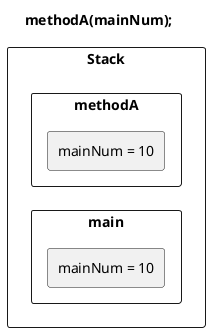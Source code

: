 @startuml

title methodA(mainNum);

rectangle "Stack" {
	rectangle "methodA" {
		rectangle "mainNum = 10" as methodAMainNum
	}

	rectangle "main" {
		rectangle "mainNum = 10" as mainNum
	}

	methodAMainNum -[hidden]d- mainNum
}


@enduml